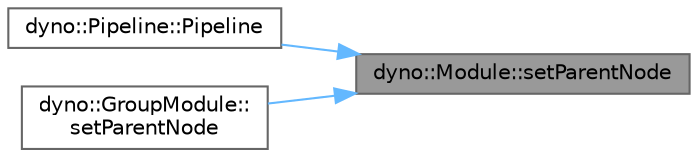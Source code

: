 digraph "dyno::Module::setParentNode"
{
 // LATEX_PDF_SIZE
  bgcolor="transparent";
  edge [fontname=Helvetica,fontsize=10,labelfontname=Helvetica,labelfontsize=10];
  node [fontname=Helvetica,fontsize=10,shape=box,height=0.2,width=0.4];
  rankdir="RL";
  Node1 [id="Node000001",label="dyno::Module::setParentNode",height=0.2,width=0.4,color="gray40", fillcolor="grey60", style="filled", fontcolor="black",tooltip="Set the parent node."];
  Node1 -> Node2 [id="edge1_Node000001_Node000002",dir="back",color="steelblue1",style="solid",tooltip=" "];
  Node2 [id="Node000002",label="dyno::Pipeline::Pipeline",height=0.2,width=0.4,color="grey40", fillcolor="white", style="filled",URL="$classdyno_1_1_pipeline.html#ad0126551e3fba5507c2e38d72018409f",tooltip=" "];
  Node1 -> Node3 [id="edge2_Node000001_Node000003",dir="back",color="steelblue1",style="solid",tooltip=" "];
  Node3 [id="Node000003",label="dyno::GroupModule::\lsetParentNode",height=0.2,width=0.4,color="grey40", fillcolor="white", style="filled",URL="$classdyno_1_1_group_module.html#ac30ef8b25576b613ee4cbdf5235550c1",tooltip="Set the parent node."];
}
